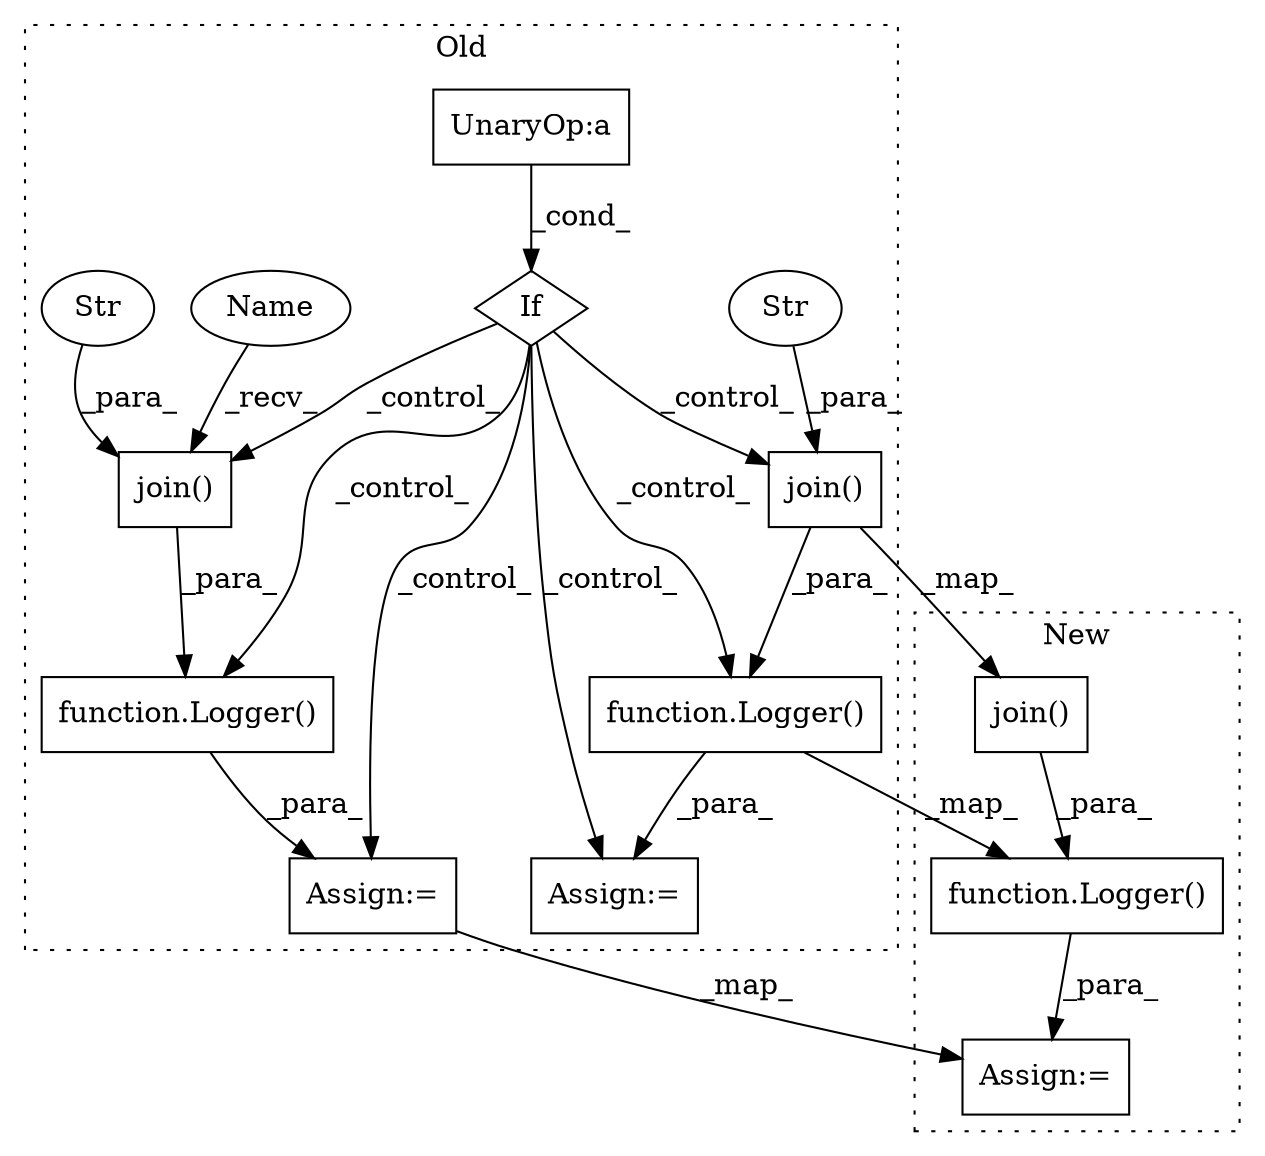 digraph G {
subgraph cluster0 {
1 [label="function.Logger()" a="75" s="1319,1366" l="7,1" shape="box"];
3 [label="If" a="96" s="1276" l="3" shape="diamond"];
4 [label="UnaryOp:a" a="61" s="1279" l="17" shape="box"];
5 [label="join()" a="75" s="1326,1365" l="9,1" shape="box"];
7 [label="Str" a="66" s="1350" l="15" shape="ellipse"];
8 [label="join()" a="75" s="1406,1444" l="9,1" shape="box"];
9 [label="Str" a="66" s="1430" l="14" shape="ellipse"];
10 [label="function.Logger()" a="75" s="1399,1445" l="7,1" shape="box"];
11 [label="Assign:=" a="68" s="1316" l="3" shape="box"];
12 [label="Assign:=" a="68" s="1396" l="3" shape="box"];
14 [label="Name" a="87" s="1406" l="3" shape="ellipse"];
label = "Old";
style="dotted";
}
subgraph cluster1 {
2 [label="function.Logger()" a="75" s="1286,1326" l="7,1" shape="box"];
6 [label="join()" a="75" s="1293,1325" l="9,1" shape="box"];
13 [label="Assign:=" a="68" s="1283" l="3" shape="box"];
label = "New";
style="dotted";
}
1 -> 2 [label="_map_"];
1 -> 11 [label="_para_"];
2 -> 13 [label="_para_"];
3 -> 1 [label="_control_"];
3 -> 11 [label="_control_"];
3 -> 8 [label="_control_"];
3 -> 12 [label="_control_"];
3 -> 10 [label="_control_"];
3 -> 5 [label="_control_"];
4 -> 3 [label="_cond_"];
5 -> 1 [label="_para_"];
5 -> 6 [label="_map_"];
6 -> 2 [label="_para_"];
7 -> 5 [label="_para_"];
8 -> 10 [label="_para_"];
9 -> 8 [label="_para_"];
10 -> 12 [label="_para_"];
12 -> 13 [label="_map_"];
14 -> 8 [label="_recv_"];
}